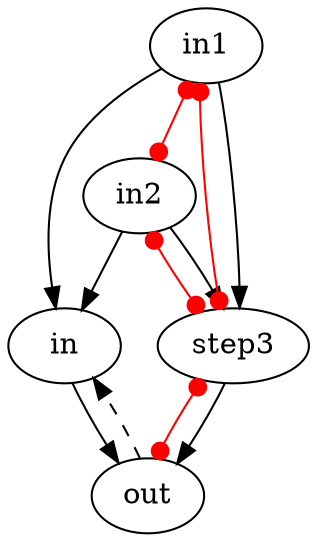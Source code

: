 digraph {
  "in";
  "in2";
  "in1";
  "step3";
  "out";
in -> out
in1 -> in
step3 -> out["color"="red", "dir"="both", "arrowtail"="dot", "arrowhead"="dot"]
in2 -> in
in2 -> step3["color"="red", "dir"="both", "arrowtail"="dot", "arrowhead"="dot"]
step3 -> out
in1 -> step3["color"="red", "dir"="both", "arrowtail"="dot", "arrowhead"="dot"]
in2 -> step3
in1 -> step3
out -> in["style"="dashed"]
in1 -> in2["color"="red", "dir"="both", "arrowtail"="dot", "arrowhead"="dot"]

}
